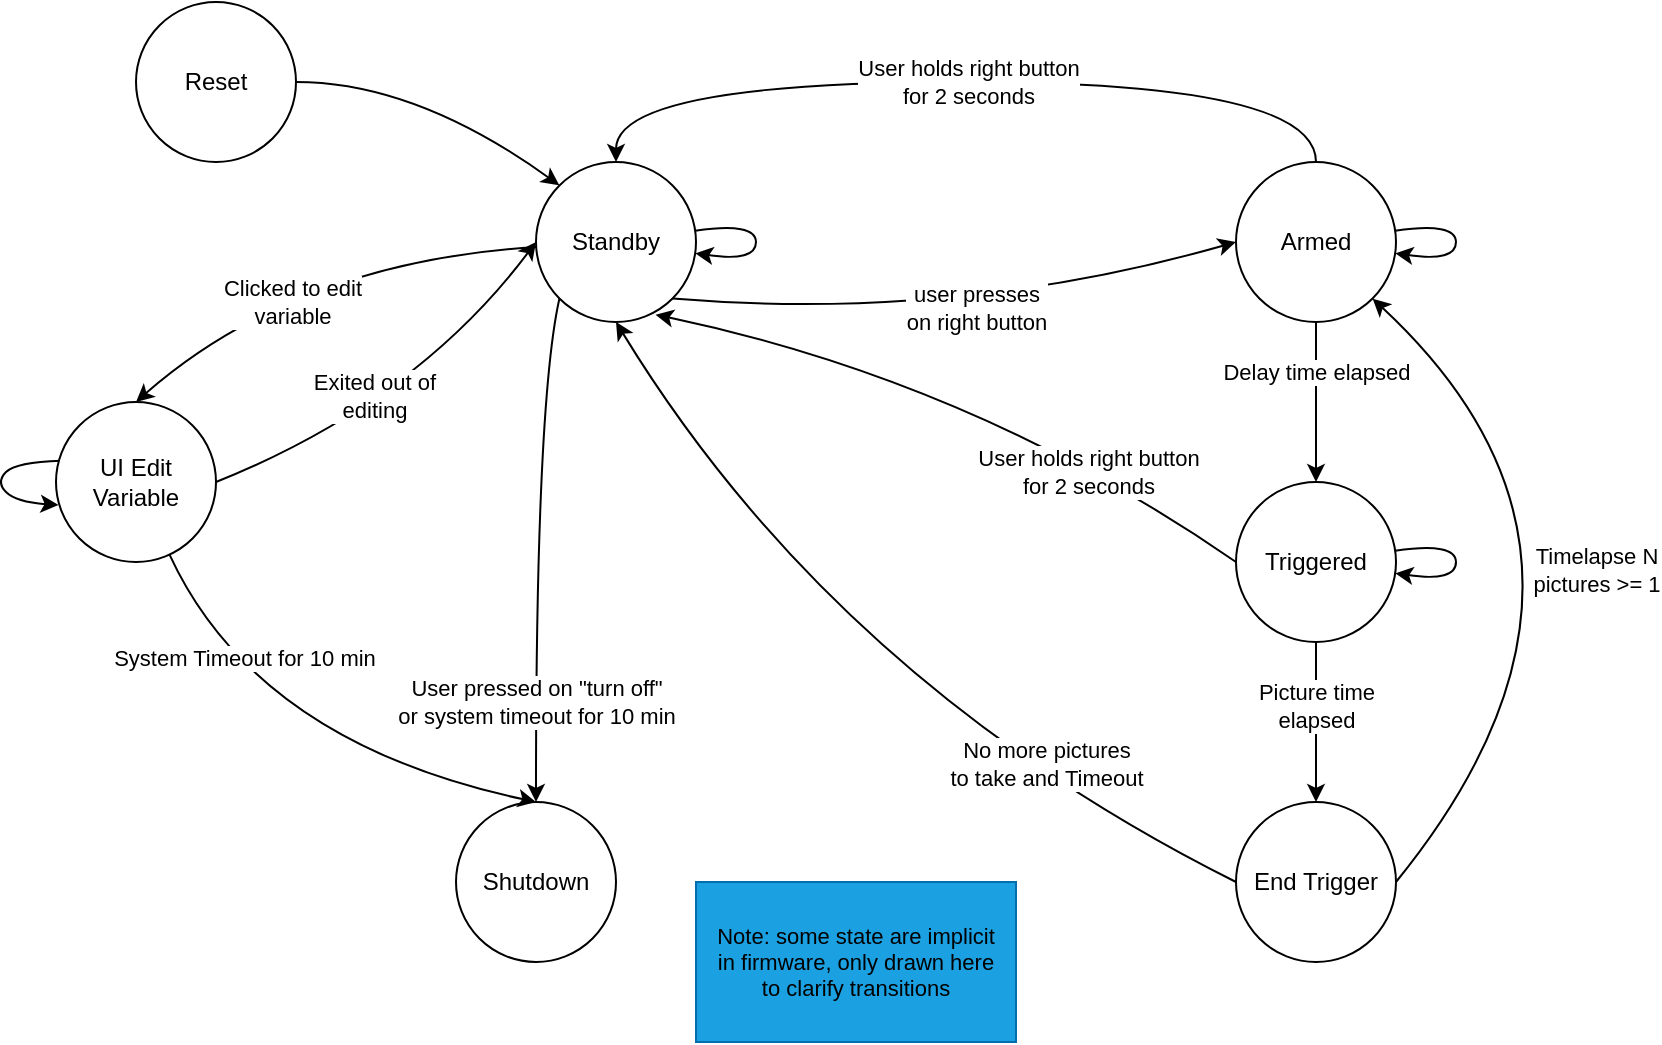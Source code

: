 <mxfile version="28.0.6">
  <diagram name="Page-1" id="GrQtqjTuFLuELZM5Umfo">
    <mxGraphModel dx="1473" dy="863" grid="1" gridSize="10" guides="1" tooltips="1" connect="1" arrows="1" fold="1" page="1" pageScale="1" pageWidth="2000" pageHeight="2000" math="0" shadow="0">
      <root>
        <mxCell id="0" />
        <mxCell id="1" parent="0" />
        <mxCell id="Uq6Svj2bgwlRKTLqAKP9-73" style="edgeStyle=none;shape=connector;curved=1;rounded=0;orthogonalLoop=1;jettySize=auto;html=1;entryX=0;entryY=0;entryDx=0;entryDy=0;strokeColor=default;align=center;verticalAlign=middle;fontFamily=Helvetica;fontSize=11;fontColor=default;labelBackgroundColor=default;elbow=vertical;endArrow=classic;exitX=1;exitY=0.5;exitDx=0;exitDy=0;" parent="1" source="Uq6Svj2bgwlRKTLqAKP9-26" target="Uq6Svj2bgwlRKTLqAKP9-27" edge="1">
          <mxGeometry relative="1" as="geometry">
            <Array as="points">
              <mxPoint x="380" y="80" />
            </Array>
          </mxGeometry>
        </mxCell>
        <mxCell id="Uq6Svj2bgwlRKTLqAKP9-26" value="Reset" style="ellipse;whiteSpace=wrap;html=1;aspect=fixed;" parent="1" vertex="1">
          <mxGeometry x="240" y="40" width="80" height="80" as="geometry" />
        </mxCell>
        <mxCell id="Uq6Svj2bgwlRKTLqAKP9-31" style="edgeStyle=none;shape=connector;curved=1;rounded=0;orthogonalLoop=1;jettySize=auto;html=1;entryX=0;entryY=0.5;entryDx=0;entryDy=0;strokeColor=default;align=center;verticalAlign=middle;fontFamily=Helvetica;fontSize=11;fontColor=default;labelBackgroundColor=default;elbow=vertical;endArrow=classic;exitX=1;exitY=1;exitDx=0;exitDy=0;flowAnimation=0;" parent="1" source="Uq6Svj2bgwlRKTLqAKP9-27" target="Uq6Svj2bgwlRKTLqAKP9-29" edge="1">
          <mxGeometry relative="1" as="geometry">
            <mxPoint x="670" y="160" as="sourcePoint" />
            <Array as="points">
              <mxPoint x="650" y="200" />
            </Array>
          </mxGeometry>
        </mxCell>
        <mxCell id="Uq6Svj2bgwlRKTLqAKP9-33" value="user presses&lt;div&gt;on right button&lt;/div&gt;" style="edgeLabel;html=1;align=center;verticalAlign=middle;resizable=0;points=[];fontFamily=Helvetica;fontSize=11;fontColor=default;labelBackgroundColor=default;" parent="Uq6Svj2bgwlRKTLqAKP9-31" vertex="1" connectable="0">
          <mxGeometry x="-0.627" y="-1" relative="1" as="geometry">
            <mxPoint x="98" y="-1" as="offset" />
          </mxGeometry>
        </mxCell>
        <mxCell id="Uq6Svj2bgwlRKTLqAKP9-50" style="edgeStyle=none;shape=connector;curved=1;rounded=0;orthogonalLoop=1;jettySize=auto;html=1;strokeColor=default;align=center;verticalAlign=middle;fontFamily=Helvetica;fontSize=11;fontColor=default;labelBackgroundColor=default;elbow=vertical;endArrow=classic;exitX=0;exitY=1;exitDx=0;exitDy=0;flowAnimation=0;" parent="1" source="Uq6Svj2bgwlRKTLqAKP9-27" target="Uq6Svj2bgwlRKTLqAKP9-48" edge="1">
          <mxGeometry relative="1" as="geometry">
            <Array as="points">
              <mxPoint x="440" y="240" />
            </Array>
          </mxGeometry>
        </mxCell>
        <mxCell id="Uq6Svj2bgwlRKTLqAKP9-51" value="User pressed on &quot;turn off&quot;&lt;div&gt;or system timeout for 10 min&lt;/div&gt;" style="edgeLabel;html=1;align=center;verticalAlign=middle;resizable=0;points=[];fontFamily=Helvetica;fontSize=11;fontColor=default;labelBackgroundColor=default;" parent="Uq6Svj2bgwlRKTLqAKP9-50" vertex="1" connectable="0">
          <mxGeometry x="0.325" y="2" relative="1" as="geometry">
            <mxPoint x="-2" y="35" as="offset" />
          </mxGeometry>
        </mxCell>
        <mxCell id="Uq6Svj2bgwlRKTLqAKP9-74" style="edgeStyle=none;shape=connector;curved=1;rounded=0;orthogonalLoop=1;jettySize=auto;html=1;entryX=0.5;entryY=0;entryDx=0;entryDy=0;strokeColor=default;align=center;verticalAlign=middle;fontFamily=Helvetica;fontSize=11;fontColor=default;labelBackgroundColor=default;elbow=vertical;endArrow=classic;" parent="1" source="Uq6Svj2bgwlRKTLqAKP9-27" target="Uq6Svj2bgwlRKTLqAKP9-72" edge="1">
          <mxGeometry relative="1" as="geometry">
            <Array as="points">
              <mxPoint x="320" y="170" />
            </Array>
          </mxGeometry>
        </mxCell>
        <mxCell id="Uq6Svj2bgwlRKTLqAKP9-77" value="Clicked to edit&lt;div&gt;variable&lt;/div&gt;" style="edgeLabel;html=1;align=center;verticalAlign=middle;resizable=0;points=[];fontFamily=Helvetica;fontSize=11;fontColor=default;labelBackgroundColor=default;" parent="Uq6Svj2bgwlRKTLqAKP9-74" vertex="1" connectable="0">
          <mxGeometry x="0.193" y="13" relative="1" as="geometry">
            <mxPoint as="offset" />
          </mxGeometry>
        </mxCell>
        <mxCell id="Uq6Svj2bgwlRKTLqAKP9-27" value="Standby" style="ellipse;whiteSpace=wrap;html=1;aspect=fixed;" parent="1" vertex="1">
          <mxGeometry x="440" y="120" width="80" height="80" as="geometry" />
        </mxCell>
        <mxCell id="Uq6Svj2bgwlRKTLqAKP9-35" style="edgeStyle=none;shape=connector;curved=1;rounded=0;orthogonalLoop=1;jettySize=auto;html=1;strokeColor=default;align=center;verticalAlign=middle;fontFamily=Helvetica;fontSize=11;fontColor=default;labelBackgroundColor=default;elbow=vertical;endArrow=classic;" parent="1" source="Uq6Svj2bgwlRKTLqAKP9-29" target="Uq6Svj2bgwlRKTLqAKP9-34" edge="1">
          <mxGeometry relative="1" as="geometry" />
        </mxCell>
        <mxCell id="Uq6Svj2bgwlRKTLqAKP9-36" value="Delay time elapsed" style="edgeLabel;html=1;align=center;verticalAlign=middle;resizable=0;points=[];fontFamily=Helvetica;fontSize=11;fontColor=default;labelBackgroundColor=default;" parent="Uq6Svj2bgwlRKTLqAKP9-35" vertex="1" connectable="0">
          <mxGeometry x="-0.378" relative="1" as="geometry">
            <mxPoint as="offset" />
          </mxGeometry>
        </mxCell>
        <mxCell id="Uq6Svj2bgwlRKTLqAKP9-44" style="edgeStyle=orthogonalEdgeStyle;shape=connector;rounded=0;orthogonalLoop=1;jettySize=auto;html=1;entryX=0.5;entryY=0;entryDx=0;entryDy=0;strokeColor=default;align=center;verticalAlign=middle;fontFamily=Helvetica;fontSize=11;fontColor=default;labelBackgroundColor=default;elbow=vertical;endArrow=classic;exitX=0.5;exitY=0;exitDx=0;exitDy=0;curved=1;" parent="1" source="Uq6Svj2bgwlRKTLqAKP9-29" target="Uq6Svj2bgwlRKTLqAKP9-27" edge="1">
          <mxGeometry relative="1" as="geometry">
            <Array as="points">
              <mxPoint x="830" y="80" />
              <mxPoint x="480" y="80" />
            </Array>
          </mxGeometry>
        </mxCell>
        <mxCell id="Uq6Svj2bgwlRKTLqAKP9-45" value="User holds right button&lt;div&gt;for 2 seconds&lt;/div&gt;" style="edgeLabel;html=1;align=center;verticalAlign=middle;resizable=0;points=[];fontFamily=Helvetica;fontSize=11;fontColor=default;labelBackgroundColor=default;" parent="Uq6Svj2bgwlRKTLqAKP9-44" vertex="1" connectable="0">
          <mxGeometry x="0.201" y="32" relative="1" as="geometry">
            <mxPoint x="44" y="-32" as="offset" />
          </mxGeometry>
        </mxCell>
        <mxCell id="Uq6Svj2bgwlRKTLqAKP9-29" value="Armed" style="ellipse;whiteSpace=wrap;html=1;aspect=fixed;" parent="1" vertex="1">
          <mxGeometry x="790" y="120" width="80" height="80" as="geometry" />
        </mxCell>
        <mxCell id="Uq6Svj2bgwlRKTLqAKP9-38" style="edgeStyle=none;shape=connector;curved=1;rounded=0;orthogonalLoop=1;jettySize=auto;html=1;strokeColor=default;align=center;verticalAlign=middle;fontFamily=Helvetica;fontSize=11;fontColor=default;labelBackgroundColor=default;elbow=vertical;endArrow=classic;exitX=1;exitY=0.5;exitDx=0;exitDy=0;entryX=1;entryY=1;entryDx=0;entryDy=0;" parent="1" source="Uq6Svj2bgwlRKTLqAKP9-80" target="Uq6Svj2bgwlRKTLqAKP9-29" edge="1">
          <mxGeometry relative="1" as="geometry">
            <Array as="points">
              <mxPoint x="1000" y="320" />
            </Array>
          </mxGeometry>
        </mxCell>
        <mxCell id="Uq6Svj2bgwlRKTLqAKP9-39" value="Timelapse N&lt;div&gt;pictures &amp;gt;= 1&lt;/div&gt;" style="edgeLabel;html=1;align=center;verticalAlign=middle;resizable=0;points=[];fontFamily=Helvetica;fontSize=11;fontColor=default;labelBackgroundColor=default;" parent="Uq6Svj2bgwlRKTLqAKP9-38" vertex="1" connectable="0">
          <mxGeometry x="-0.196" y="1" relative="1" as="geometry">
            <mxPoint x="-1" y="-31" as="offset" />
          </mxGeometry>
        </mxCell>
        <mxCell id="Uq6Svj2bgwlRKTLqAKP9-40" style="edgeStyle=none;shape=connector;curved=1;rounded=0;orthogonalLoop=1;jettySize=auto;html=1;entryX=0.5;entryY=1;entryDx=0;entryDy=0;strokeColor=default;align=center;verticalAlign=middle;fontFamily=Helvetica;fontSize=11;fontColor=default;labelBackgroundColor=default;elbow=vertical;endArrow=classic;flowAnimation=0;shadow=0;exitX=0;exitY=0.5;exitDx=0;exitDy=0;" parent="1" source="Uq6Svj2bgwlRKTLqAKP9-80" target="Uq6Svj2bgwlRKTLqAKP9-27" edge="1">
          <mxGeometry relative="1" as="geometry">
            <Array as="points">
              <mxPoint x="590" y="380" />
            </Array>
          </mxGeometry>
        </mxCell>
        <mxCell id="Uq6Svj2bgwlRKTLqAKP9-43" value="No more pictures&lt;div&gt;to take and Timeout&lt;/div&gt;" style="edgeLabel;html=1;align=center;verticalAlign=middle;resizable=0;points=[];fontFamily=Helvetica;fontSize=11;fontColor=default;labelBackgroundColor=default;" parent="Uq6Svj2bgwlRKTLqAKP9-40" vertex="1" connectable="0">
          <mxGeometry x="-0.475" y="-6" relative="1" as="geometry">
            <mxPoint x="4" y="-3" as="offset" />
          </mxGeometry>
        </mxCell>
        <mxCell id="Uq6Svj2bgwlRKTLqAKP9-46" style="edgeStyle=none;shape=connector;curved=1;rounded=0;orthogonalLoop=1;jettySize=auto;html=1;entryX=0.747;entryY=0.954;entryDx=0;entryDy=0;strokeColor=default;align=center;verticalAlign=middle;fontFamily=Helvetica;fontSize=11;fontColor=default;labelBackgroundColor=default;elbow=vertical;endArrow=classic;exitX=0;exitY=0.5;exitDx=0;exitDy=0;flowAnimation=0;entryPerimeter=0;" parent="1" source="Uq6Svj2bgwlRKTLqAKP9-34" target="Uq6Svj2bgwlRKTLqAKP9-27" edge="1">
          <mxGeometry relative="1" as="geometry">
            <Array as="points">
              <mxPoint x="660" y="230" />
            </Array>
          </mxGeometry>
        </mxCell>
        <mxCell id="Uq6Svj2bgwlRKTLqAKP9-47" value="User holds right button&lt;div&gt;for 2 seconds&lt;/div&gt;" style="edgeLabel;html=1;align=center;verticalAlign=middle;resizable=0;points=[];fontFamily=Helvetica;fontSize=11;fontColor=default;labelBackgroundColor=default;" parent="Uq6Svj2bgwlRKTLqAKP9-46" vertex="1" connectable="0">
          <mxGeometry x="-0.234" y="-33" relative="1" as="geometry">
            <mxPoint x="9" y="52" as="offset" />
          </mxGeometry>
        </mxCell>
        <mxCell id="Uq6Svj2bgwlRKTLqAKP9-81" style="edgeStyle=none;shape=connector;curved=1;rounded=0;orthogonalLoop=1;jettySize=auto;html=1;entryX=0.5;entryY=0;entryDx=0;entryDy=0;strokeColor=default;align=center;verticalAlign=middle;fontFamily=Helvetica;fontSize=11;fontColor=default;labelBackgroundColor=default;elbow=vertical;endArrow=classic;" parent="1" source="Uq6Svj2bgwlRKTLqAKP9-34" target="Uq6Svj2bgwlRKTLqAKP9-80" edge="1">
          <mxGeometry relative="1" as="geometry" />
        </mxCell>
        <mxCell id="Uq6Svj2bgwlRKTLqAKP9-86" value="Picture time&lt;div&gt;elapsed&lt;/div&gt;" style="edgeLabel;html=1;align=center;verticalAlign=middle;resizable=0;points=[];fontFamily=Helvetica;fontSize=11;fontColor=default;labelBackgroundColor=default;" parent="Uq6Svj2bgwlRKTLqAKP9-81" vertex="1" connectable="0">
          <mxGeometry x="-0.207" relative="1" as="geometry">
            <mxPoint as="offset" />
          </mxGeometry>
        </mxCell>
        <mxCell id="Uq6Svj2bgwlRKTLqAKP9-34" value="Triggered" style="ellipse;whiteSpace=wrap;html=1;aspect=fixed;" parent="1" vertex="1">
          <mxGeometry x="790" y="280" width="80" height="80" as="geometry" />
        </mxCell>
        <mxCell id="Uq6Svj2bgwlRKTLqAKP9-48" value="Shutdown" style="ellipse;whiteSpace=wrap;html=1;aspect=fixed;" parent="1" vertex="1">
          <mxGeometry x="400" y="440" width="80" height="80" as="geometry" />
        </mxCell>
        <mxCell id="Uq6Svj2bgwlRKTLqAKP9-61" style="edgeStyle=none;shape=connector;curved=1;rounded=0;orthogonalLoop=1;jettySize=auto;html=1;entryX=0.5;entryY=0;entryDx=0;entryDy=0;strokeColor=default;align=center;verticalAlign=middle;fontFamily=Helvetica;fontSize=11;fontColor=default;labelBackgroundColor=default;elbow=vertical;endArrow=classic;exitX=0.5;exitY=0;exitDx=0;exitDy=0;" parent="1" source="Uq6Svj2bgwlRKTLqAKP9-63" edge="1">
          <mxGeometry relative="1" as="geometry">
            <Array as="points">
              <mxPoint x="1020" y="640" />
            </Array>
            <mxPoint x="920" y="720" as="targetPoint" />
          </mxGeometry>
        </mxCell>
        <mxCell id="Uq6Svj2bgwlRKTLqAKP9-75" style="edgeStyle=none;shape=connector;curved=1;rounded=0;orthogonalLoop=1;jettySize=auto;html=1;exitX=1;exitY=0.5;exitDx=0;exitDy=0;entryX=0;entryY=0.5;entryDx=0;entryDy=0;strokeColor=default;align=center;verticalAlign=middle;fontFamily=Helvetica;fontSize=11;fontColor=default;labelBackgroundColor=default;elbow=vertical;endArrow=classic;" parent="1" source="Uq6Svj2bgwlRKTLqAKP9-72" target="Uq6Svj2bgwlRKTLqAKP9-27" edge="1">
          <mxGeometry relative="1" as="geometry">
            <Array as="points">
              <mxPoint x="380" y="240" />
            </Array>
          </mxGeometry>
        </mxCell>
        <mxCell id="Uq6Svj2bgwlRKTLqAKP9-76" value="Exited out of&lt;div&gt;editing&lt;/div&gt;" style="edgeLabel;html=1;align=center;verticalAlign=middle;resizable=0;points=[];fontFamily=Helvetica;fontSize=11;fontColor=default;labelBackgroundColor=default;" parent="Uq6Svj2bgwlRKTLqAKP9-75" vertex="1" connectable="0">
          <mxGeometry x="-0.138" y="11" relative="1" as="geometry">
            <mxPoint as="offset" />
          </mxGeometry>
        </mxCell>
        <mxCell id="Uq6Svj2bgwlRKTLqAKP9-78" style="edgeStyle=none;shape=connector;curved=1;rounded=0;orthogonalLoop=1;jettySize=auto;html=1;entryX=0.5;entryY=0;entryDx=0;entryDy=0;strokeColor=default;align=center;verticalAlign=middle;fontFamily=Helvetica;fontSize=11;fontColor=default;labelBackgroundColor=default;elbow=vertical;endArrow=classic;" parent="1" source="Uq6Svj2bgwlRKTLqAKP9-72" target="Uq6Svj2bgwlRKTLqAKP9-48" edge="1">
          <mxGeometry relative="1" as="geometry">
            <Array as="points">
              <mxPoint x="300" y="410" />
            </Array>
          </mxGeometry>
        </mxCell>
        <mxCell id="Uq6Svj2bgwlRKTLqAKP9-79" value="&lt;div&gt;System Timeout for 10 min&lt;/div&gt;" style="edgeLabel;html=1;align=center;verticalAlign=middle;resizable=0;points=[];fontFamily=Helvetica;fontSize=11;fontColor=default;labelBackgroundColor=default;" parent="Uq6Svj2bgwlRKTLqAKP9-78" vertex="1" connectable="0">
          <mxGeometry x="-0.493" y="12" relative="1" as="geometry">
            <mxPoint as="offset" />
          </mxGeometry>
        </mxCell>
        <mxCell id="Uq6Svj2bgwlRKTLqAKP9-96" style="edgeStyle=none;shape=connector;curved=1;rounded=0;orthogonalLoop=1;jettySize=auto;html=1;strokeColor=default;align=center;verticalAlign=middle;fontFamily=Helvetica;fontSize=11;fontColor=default;labelBackgroundColor=default;elbow=vertical;endArrow=classic;entryX=0.016;entryY=0.644;entryDx=0;entryDy=0;entryPerimeter=0;exitX=0.031;exitY=0.367;exitDx=0;exitDy=0;exitPerimeter=0;" parent="1" source="Uq6Svj2bgwlRKTLqAKP9-72" target="Uq6Svj2bgwlRKTLqAKP9-72" edge="1">
          <mxGeometry relative="1" as="geometry">
            <mxPoint x="130" y="260" as="targetPoint" />
            <Array as="points">
              <mxPoint x="180" y="270" />
              <mxPoint x="170" y="280" />
              <mxPoint x="180" y="290" />
            </Array>
          </mxGeometry>
        </mxCell>
        <mxCell id="Uq6Svj2bgwlRKTLqAKP9-72" value="UI Edit Variable" style="ellipse;whiteSpace=wrap;html=1;aspect=fixed;" parent="1" vertex="1">
          <mxGeometry x="200" y="240" width="80" height="80" as="geometry" />
        </mxCell>
        <mxCell id="Uq6Svj2bgwlRKTLqAKP9-80" value="End Trigger" style="ellipse;whiteSpace=wrap;html=1;aspect=fixed;" parent="1" vertex="1">
          <mxGeometry x="790" y="440" width="80" height="80" as="geometry" />
        </mxCell>
        <mxCell id="Uq6Svj2bgwlRKTLqAKP9-85" value="Note: some state are implicit in firmware, only drawn here to clarify transitions" style="text;strokeColor=#006EAF;align=center;fillColor=#1ba1e2;html=1;verticalAlign=middle;whiteSpace=wrap;rounded=0;fontFamily=Helvetica;fontSize=11;fontColor=default;labelBackgroundColor=none;spacingLeft=5;spacingRight=5;spacingBottom=5;spacingTop=5;" parent="1" vertex="1">
          <mxGeometry x="520" y="480" width="160" height="80" as="geometry" />
        </mxCell>
        <mxCell id="Uq6Svj2bgwlRKTLqAKP9-89" style="edgeStyle=none;shape=connector;curved=1;rounded=0;orthogonalLoop=1;jettySize=auto;html=1;strokeColor=default;align=center;verticalAlign=middle;fontFamily=Helvetica;fontSize=11;fontColor=default;labelBackgroundColor=default;elbow=vertical;endArrow=classic;" parent="1" source="Uq6Svj2bgwlRKTLqAKP9-29" target="Uq6Svj2bgwlRKTLqAKP9-29" edge="1">
          <mxGeometry relative="1" as="geometry">
            <Array as="points">
              <mxPoint x="900" y="160" />
            </Array>
          </mxGeometry>
        </mxCell>
        <mxCell id="Uq6Svj2bgwlRKTLqAKP9-90" style="edgeStyle=none;shape=connector;curved=1;rounded=0;orthogonalLoop=1;jettySize=auto;html=1;strokeColor=default;align=center;verticalAlign=middle;fontFamily=Helvetica;fontSize=11;fontColor=default;labelBackgroundColor=default;elbow=vertical;endArrow=classic;" parent="1" source="Uq6Svj2bgwlRKTLqAKP9-34" target="Uq6Svj2bgwlRKTLqAKP9-34" edge="1">
          <mxGeometry relative="1" as="geometry">
            <Array as="points">
              <mxPoint x="900" y="320" />
            </Array>
          </mxGeometry>
        </mxCell>
        <mxCell id="Uq6Svj2bgwlRKTLqAKP9-93" style="edgeStyle=none;shape=connector;curved=1;rounded=0;orthogonalLoop=1;jettySize=auto;html=1;entryX=0.068;entryY=0.778;entryDx=0;entryDy=0;entryPerimeter=0;strokeColor=default;align=center;verticalAlign=middle;fontFamily=Helvetica;fontSize=11;fontColor=default;labelBackgroundColor=default;elbow=vertical;endArrow=classic;" parent="1" source="Uq6Svj2bgwlRKTLqAKP9-72" target="Uq6Svj2bgwlRKTLqAKP9-72" edge="1">
          <mxGeometry relative="1" as="geometry" />
        </mxCell>
        <mxCell id="Uq6Svj2bgwlRKTLqAKP9-97" style="edgeStyle=none;shape=connector;curved=1;rounded=0;orthogonalLoop=1;jettySize=auto;html=1;strokeColor=default;align=center;verticalAlign=middle;fontFamily=Helvetica;fontSize=11;fontColor=default;labelBackgroundColor=default;elbow=vertical;endArrow=classic;" parent="1" source="Uq6Svj2bgwlRKTLqAKP9-27" target="Uq6Svj2bgwlRKTLqAKP9-27" edge="1">
          <mxGeometry relative="1" as="geometry">
            <Array as="points">
              <mxPoint x="550" y="160" />
            </Array>
          </mxGeometry>
        </mxCell>
      </root>
    </mxGraphModel>
  </diagram>
</mxfile>
